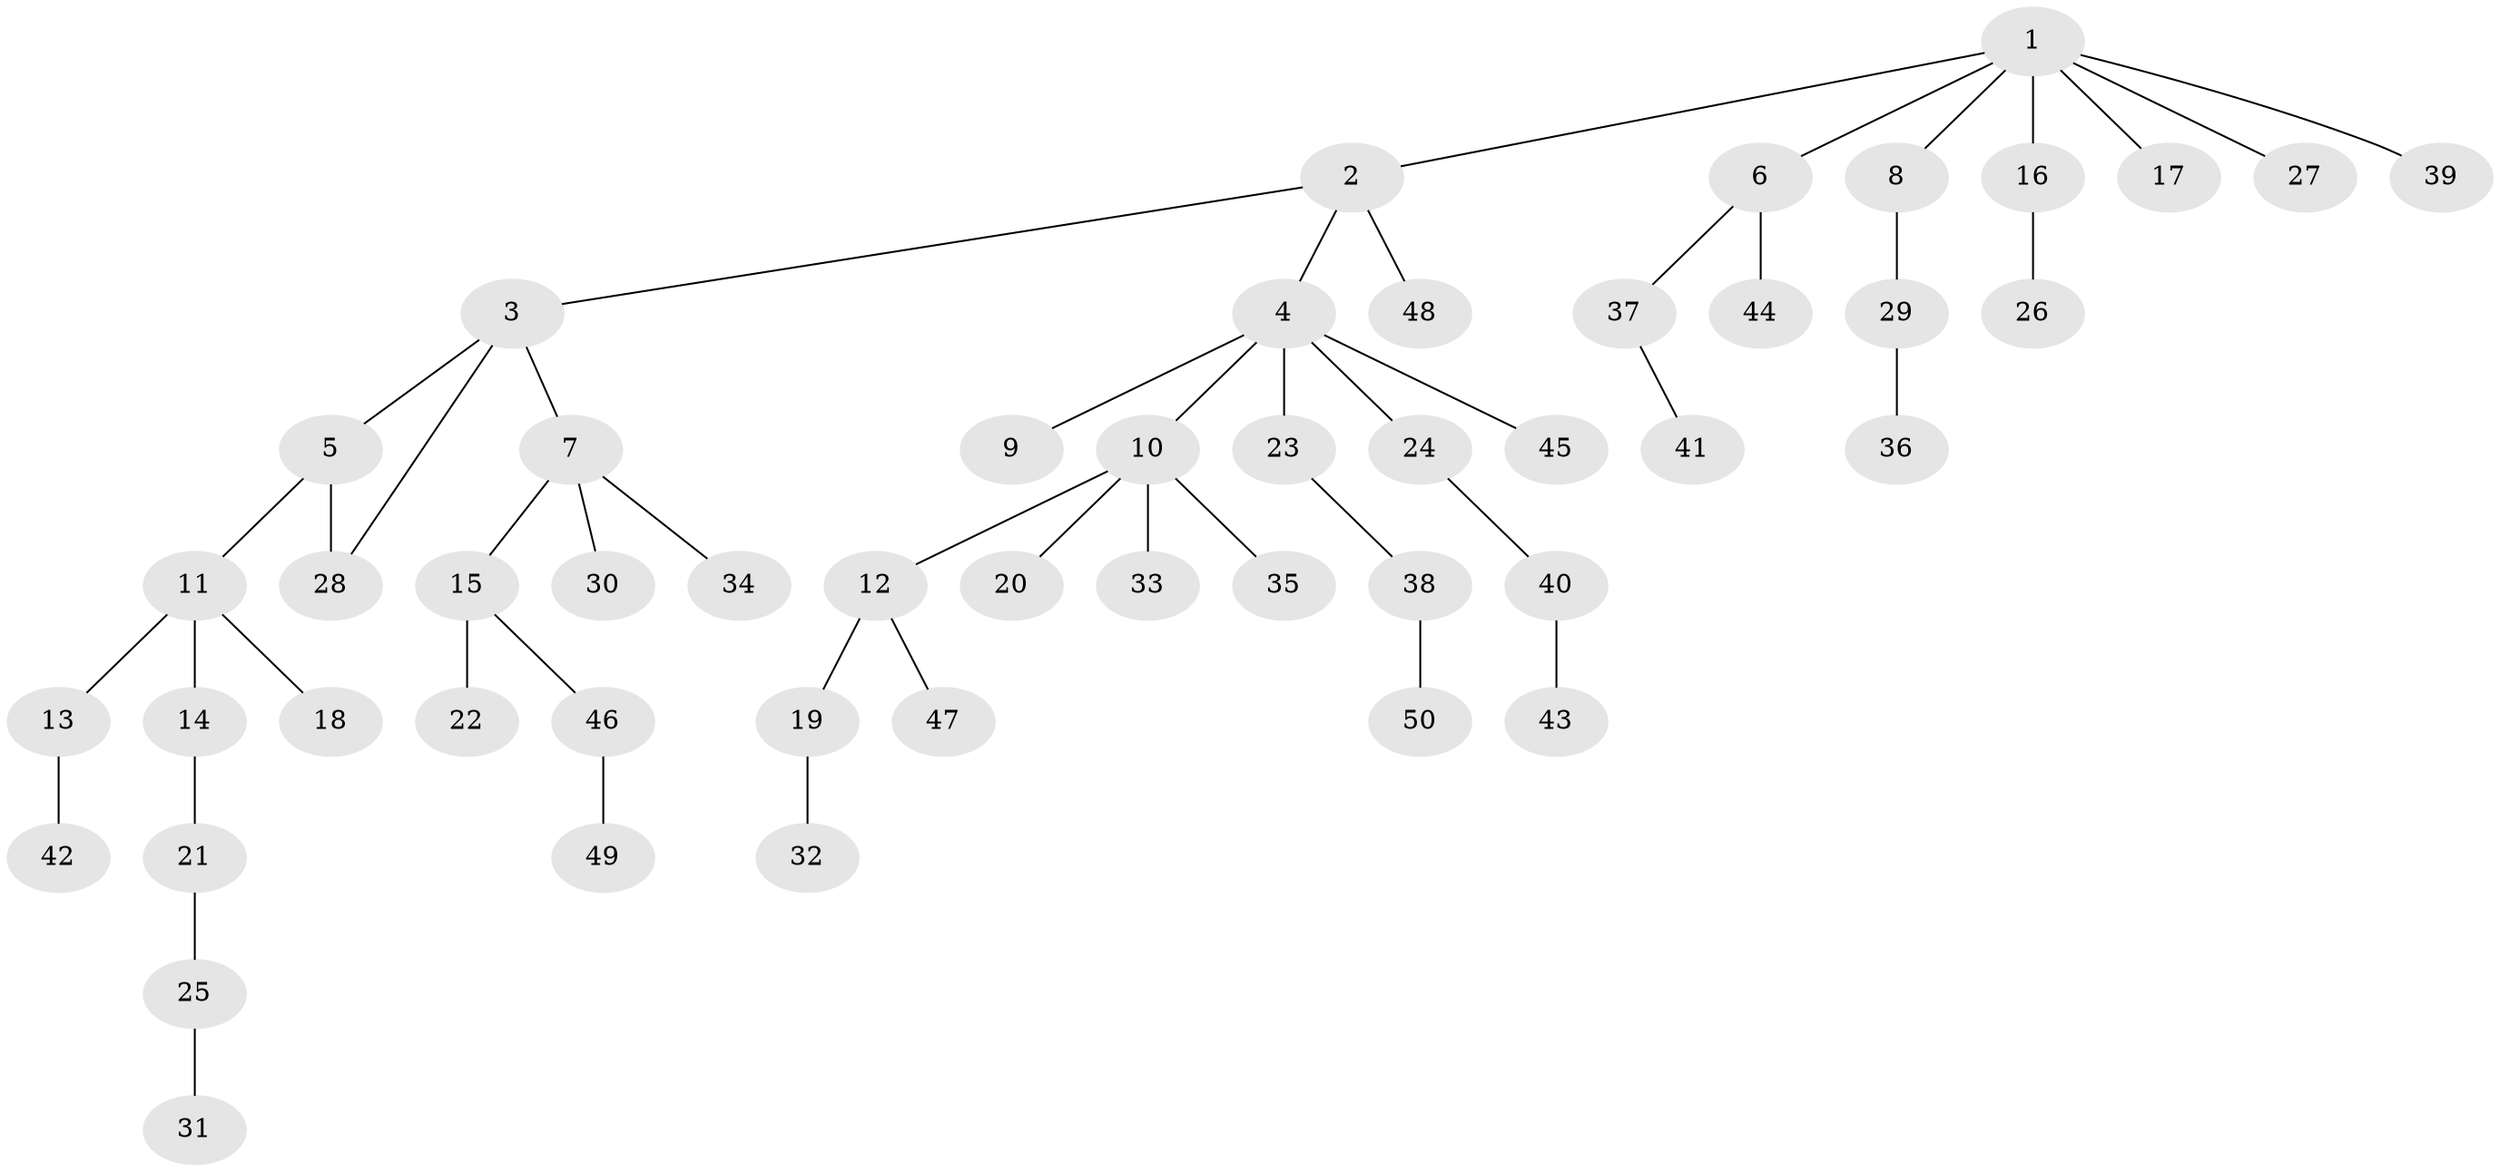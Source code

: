 // Generated by graph-tools (version 1.1) at 2025/41/03/09/25 04:41:21]
// undirected, 50 vertices, 50 edges
graph export_dot {
graph [start="1"]
  node [color=gray90,style=filled];
  1;
  2;
  3;
  4;
  5;
  6;
  7;
  8;
  9;
  10;
  11;
  12;
  13;
  14;
  15;
  16;
  17;
  18;
  19;
  20;
  21;
  22;
  23;
  24;
  25;
  26;
  27;
  28;
  29;
  30;
  31;
  32;
  33;
  34;
  35;
  36;
  37;
  38;
  39;
  40;
  41;
  42;
  43;
  44;
  45;
  46;
  47;
  48;
  49;
  50;
  1 -- 2;
  1 -- 6;
  1 -- 8;
  1 -- 16;
  1 -- 17;
  1 -- 27;
  1 -- 39;
  2 -- 3;
  2 -- 4;
  2 -- 48;
  3 -- 5;
  3 -- 7;
  3 -- 28;
  4 -- 9;
  4 -- 10;
  4 -- 23;
  4 -- 24;
  4 -- 45;
  5 -- 11;
  5 -- 28;
  6 -- 37;
  6 -- 44;
  7 -- 15;
  7 -- 30;
  7 -- 34;
  8 -- 29;
  10 -- 12;
  10 -- 20;
  10 -- 33;
  10 -- 35;
  11 -- 13;
  11 -- 14;
  11 -- 18;
  12 -- 19;
  12 -- 47;
  13 -- 42;
  14 -- 21;
  15 -- 22;
  15 -- 46;
  16 -- 26;
  19 -- 32;
  21 -- 25;
  23 -- 38;
  24 -- 40;
  25 -- 31;
  29 -- 36;
  37 -- 41;
  38 -- 50;
  40 -- 43;
  46 -- 49;
}
